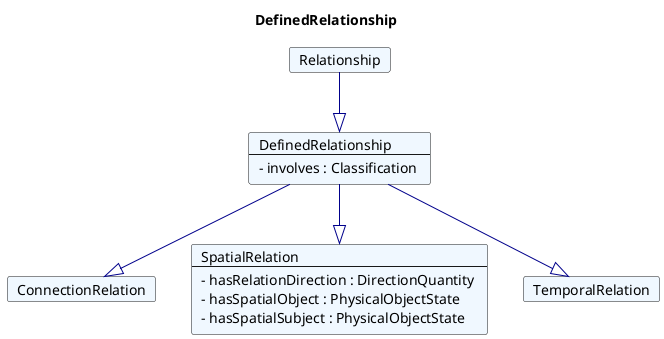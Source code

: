 @startuml
Title DefinedRelationship 

Card DefinedRelationship #F0F8FF [
DefinedRelationship
----
- involves : Classification 
]
Card Relationship #F0F8FF [
Relationship
]
Relationship --|> DefinedRelationship  #00008B 
Card ConnectionRelation #F0F8FF [
ConnectionRelation
]
DefinedRelationship --|> ConnectionRelation  #00008B 
Card SpatialRelation #F0F8FF [
SpatialRelation
----
- hasRelationDirection : DirectionQuantity 
- hasSpatialObject : PhysicalObjectState 
- hasSpatialSubject : PhysicalObjectState 
]
DefinedRelationship --|> SpatialRelation  #00008B 
Card TemporalRelation #F0F8FF [
TemporalRelation
]
DefinedRelationship --|> TemporalRelation  #00008B 
@enduml
